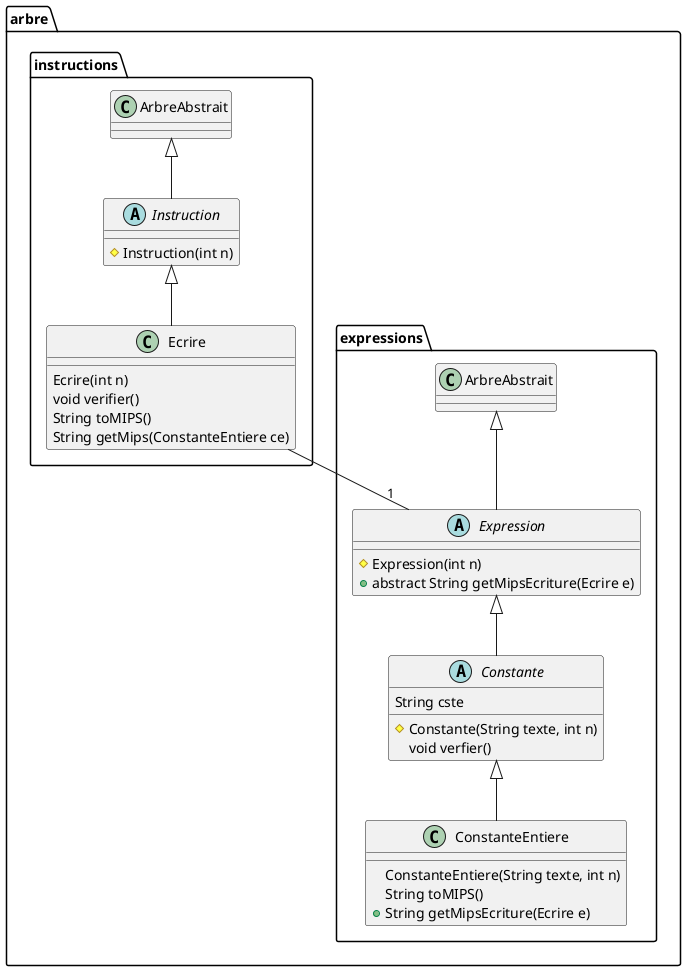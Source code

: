 @startuml

package arbre {

   package expressions {
      abstract class Expression extends ArbreAbstrait {
         # Expression(int n)
         + abstract String getMipsEcriture(Ecrire e)
      }

      abstract class Constante extends Expression {
         String cste
         # Constante(String texte, int n)
         void verfier()
      }

      class ConstanteEntiere extends Constante{
         ConstanteEntiere(String texte, int n)
         String toMIPS()
         + String getMipsEcriture(Ecrire e)
      }
   }

   package instructions {
      abstract class Instruction extends ArbreAbstrait {
         # Instruction(int n)
      }

      class Ecrire extends Instruction {
         Ecrire(int n)
         void verifier()
         String toMIPS()
         String getMips(ConstanteEntiere ce)
      }

      Ecrire --"1" Expression
   }

}



@enduml